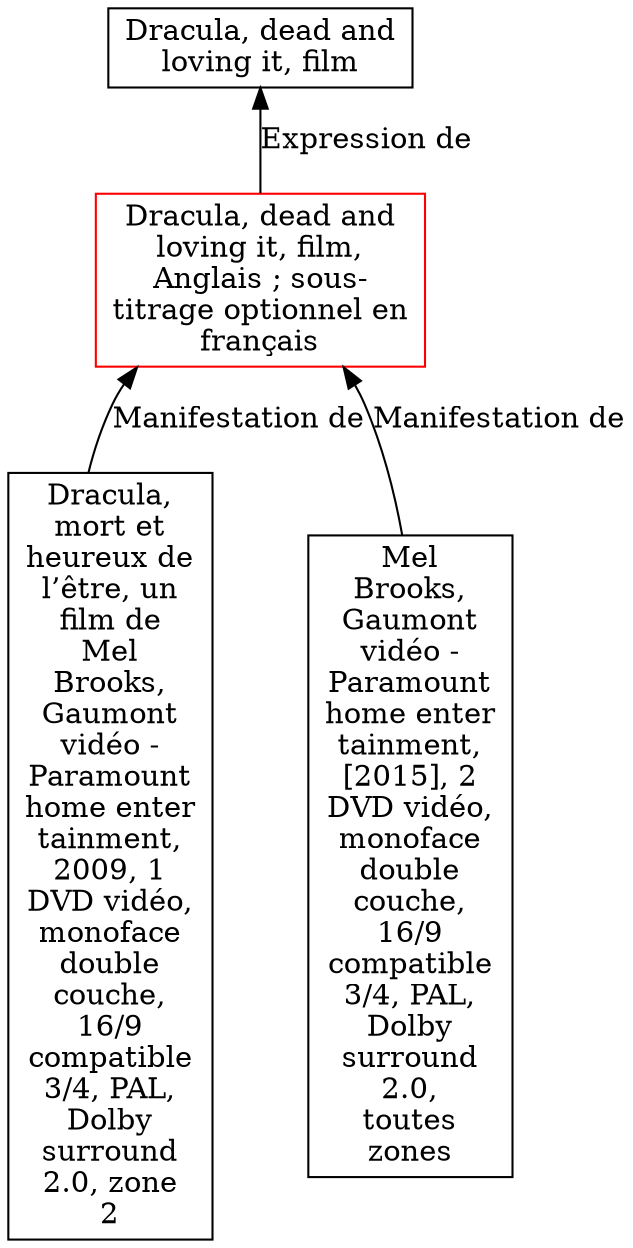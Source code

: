 // Notice UMLRM0189
digraph UMLRM0189 {
	node [align=left shape=rect]
	size="20,20"
	rankdir=BT
	UMLRM0189 [label="Dracula, dead and
loving it, film,
Anglais ; sous-
titrage optionnel en
français" color=red]
	UMLRM0120 [label="Dracula, dead and
loving it, film"]
	UMLRM0189 -> UMLRM0120 [label="Expression de"]
	UMLRM0122 [label="Dracula,
mort et
heureux de
l’être, un
film de
Mel
Brooks,
Gaumont
vidéo -
Paramount
home enter
tainment,
2009, 1
DVD vidéo,
monoface
double
couche,
16/9
compatible
3/4, PAL,
Dolby
surround
2.0, zone
2"]
	UMLRM0122 -> UMLRM0189 [label="Manifestation de"]
	UMLRM0190 [label="Mel
Brooks,
Gaumont
vidéo -
Paramount
home enter
tainment,
[2015], 2
DVD vidéo,
monoface
double
couche,
16/9
compatible
3/4, PAL,
Dolby
surround
2.0,
toutes
zones"]
	UMLRM0190 -> UMLRM0189 [label="Manifestation de"]
}
